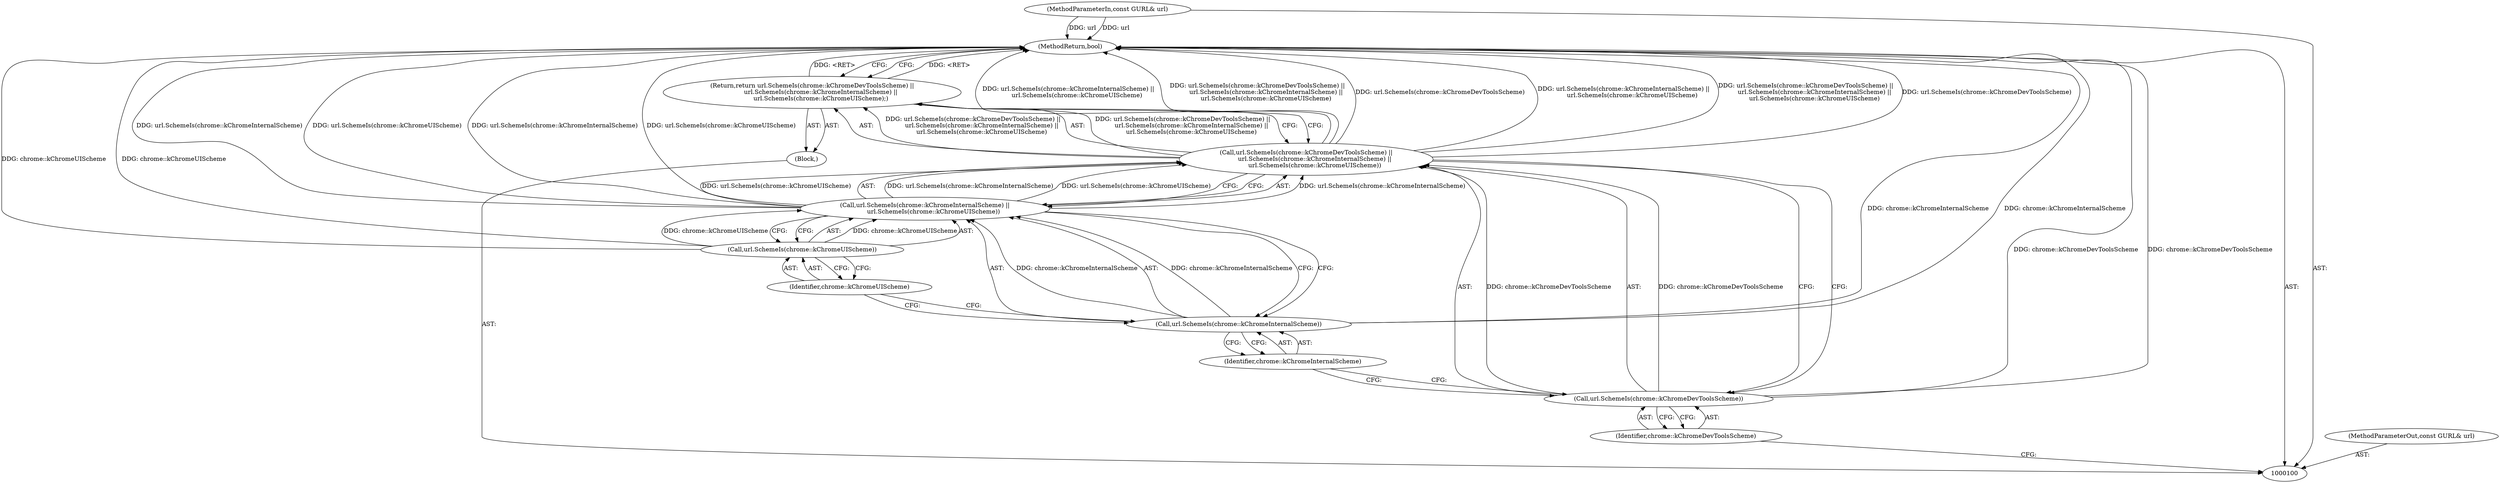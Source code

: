digraph "1_Chrome_744c2a2d90c3c9a33c818e1ea4b7ccb5010663a0_1" {
"1000112" [label="(MethodReturn,bool)"];
"1000101" [label="(MethodParameterIn,const GURL& url)"];
"1000127" [label="(MethodParameterOut,const GURL& url)"];
"1000102" [label="(Block,)"];
"1000103" [label="(Return,return url.SchemeIs(chrome::kChromeDevToolsScheme) ||\n         url.SchemeIs(chrome::kChromeInternalScheme) ||\n         url.SchemeIs(chrome::kChromeUIScheme);)"];
"1000106" [label="(Identifier,chrome::kChromeDevToolsScheme)"];
"1000104" [label="(Call,url.SchemeIs(chrome::kChromeDevToolsScheme) ||\n         url.SchemeIs(chrome::kChromeInternalScheme) ||\n         url.SchemeIs(chrome::kChromeUIScheme))"];
"1000105" [label="(Call,url.SchemeIs(chrome::kChromeDevToolsScheme))"];
"1000109" [label="(Identifier,chrome::kChromeInternalScheme)"];
"1000107" [label="(Call,url.SchemeIs(chrome::kChromeInternalScheme) ||\n         url.SchemeIs(chrome::kChromeUIScheme))"];
"1000108" [label="(Call,url.SchemeIs(chrome::kChromeInternalScheme))"];
"1000111" [label="(Identifier,chrome::kChromeUIScheme)"];
"1000110" [label="(Call,url.SchemeIs(chrome::kChromeUIScheme))"];
"1000112" -> "1000100"  [label="AST: "];
"1000112" -> "1000103"  [label="CFG: "];
"1000103" -> "1000112"  [label="DDG: <RET>"];
"1000107" -> "1000112"  [label="DDG: url.SchemeIs(chrome::kChromeInternalScheme)"];
"1000107" -> "1000112"  [label="DDG: url.SchemeIs(chrome::kChromeUIScheme)"];
"1000104" -> "1000112"  [label="DDG: url.SchemeIs(chrome::kChromeInternalScheme) ||\n         url.SchemeIs(chrome::kChromeUIScheme)"];
"1000104" -> "1000112"  [label="DDG: url.SchemeIs(chrome::kChromeDevToolsScheme) ||\n         url.SchemeIs(chrome::kChromeInternalScheme) ||\n         url.SchemeIs(chrome::kChromeUIScheme)"];
"1000104" -> "1000112"  [label="DDG: url.SchemeIs(chrome::kChromeDevToolsScheme)"];
"1000110" -> "1000112"  [label="DDG: chrome::kChromeUIScheme"];
"1000101" -> "1000112"  [label="DDG: url"];
"1000105" -> "1000112"  [label="DDG: chrome::kChromeDevToolsScheme"];
"1000108" -> "1000112"  [label="DDG: chrome::kChromeInternalScheme"];
"1000101" -> "1000100"  [label="AST: "];
"1000101" -> "1000112"  [label="DDG: url"];
"1000127" -> "1000100"  [label="AST: "];
"1000102" -> "1000100"  [label="AST: "];
"1000103" -> "1000102"  [label="AST: "];
"1000103" -> "1000102"  [label="AST: "];
"1000103" -> "1000104"  [label="CFG: "];
"1000104" -> "1000103"  [label="AST: "];
"1000112" -> "1000103"  [label="CFG: "];
"1000103" -> "1000112"  [label="DDG: <RET>"];
"1000104" -> "1000103"  [label="DDG: url.SchemeIs(chrome::kChromeDevToolsScheme) ||\n         url.SchemeIs(chrome::kChromeInternalScheme) ||\n         url.SchemeIs(chrome::kChromeUIScheme)"];
"1000106" -> "1000105"  [label="AST: "];
"1000106" -> "1000100"  [label="CFG: "];
"1000105" -> "1000106"  [label="CFG: "];
"1000104" -> "1000103"  [label="AST: "];
"1000104" -> "1000105"  [label="CFG: "];
"1000104" -> "1000107"  [label="CFG: "];
"1000105" -> "1000104"  [label="AST: "];
"1000107" -> "1000104"  [label="AST: "];
"1000103" -> "1000104"  [label="CFG: "];
"1000104" -> "1000112"  [label="DDG: url.SchemeIs(chrome::kChromeInternalScheme) ||\n         url.SchemeIs(chrome::kChromeUIScheme)"];
"1000104" -> "1000112"  [label="DDG: url.SchemeIs(chrome::kChromeDevToolsScheme) ||\n         url.SchemeIs(chrome::kChromeInternalScheme) ||\n         url.SchemeIs(chrome::kChromeUIScheme)"];
"1000104" -> "1000112"  [label="DDG: url.SchemeIs(chrome::kChromeDevToolsScheme)"];
"1000104" -> "1000103"  [label="DDG: url.SchemeIs(chrome::kChromeDevToolsScheme) ||\n         url.SchemeIs(chrome::kChromeInternalScheme) ||\n         url.SchemeIs(chrome::kChromeUIScheme)"];
"1000105" -> "1000104"  [label="DDG: chrome::kChromeDevToolsScheme"];
"1000107" -> "1000104"  [label="DDG: url.SchemeIs(chrome::kChromeInternalScheme)"];
"1000107" -> "1000104"  [label="DDG: url.SchemeIs(chrome::kChromeUIScheme)"];
"1000105" -> "1000104"  [label="AST: "];
"1000105" -> "1000106"  [label="CFG: "];
"1000106" -> "1000105"  [label="AST: "];
"1000109" -> "1000105"  [label="CFG: "];
"1000104" -> "1000105"  [label="CFG: "];
"1000105" -> "1000112"  [label="DDG: chrome::kChromeDevToolsScheme"];
"1000105" -> "1000104"  [label="DDG: chrome::kChromeDevToolsScheme"];
"1000109" -> "1000108"  [label="AST: "];
"1000109" -> "1000105"  [label="CFG: "];
"1000108" -> "1000109"  [label="CFG: "];
"1000107" -> "1000104"  [label="AST: "];
"1000107" -> "1000108"  [label="CFG: "];
"1000107" -> "1000110"  [label="CFG: "];
"1000108" -> "1000107"  [label="AST: "];
"1000110" -> "1000107"  [label="AST: "];
"1000104" -> "1000107"  [label="CFG: "];
"1000107" -> "1000112"  [label="DDG: url.SchemeIs(chrome::kChromeInternalScheme)"];
"1000107" -> "1000112"  [label="DDG: url.SchemeIs(chrome::kChromeUIScheme)"];
"1000107" -> "1000104"  [label="DDG: url.SchemeIs(chrome::kChromeInternalScheme)"];
"1000107" -> "1000104"  [label="DDG: url.SchemeIs(chrome::kChromeUIScheme)"];
"1000108" -> "1000107"  [label="DDG: chrome::kChromeInternalScheme"];
"1000110" -> "1000107"  [label="DDG: chrome::kChromeUIScheme"];
"1000108" -> "1000107"  [label="AST: "];
"1000108" -> "1000109"  [label="CFG: "];
"1000109" -> "1000108"  [label="AST: "];
"1000111" -> "1000108"  [label="CFG: "];
"1000107" -> "1000108"  [label="CFG: "];
"1000108" -> "1000112"  [label="DDG: chrome::kChromeInternalScheme"];
"1000108" -> "1000107"  [label="DDG: chrome::kChromeInternalScheme"];
"1000111" -> "1000110"  [label="AST: "];
"1000111" -> "1000108"  [label="CFG: "];
"1000110" -> "1000111"  [label="CFG: "];
"1000110" -> "1000107"  [label="AST: "];
"1000110" -> "1000111"  [label="CFG: "];
"1000111" -> "1000110"  [label="AST: "];
"1000107" -> "1000110"  [label="CFG: "];
"1000110" -> "1000112"  [label="DDG: chrome::kChromeUIScheme"];
"1000110" -> "1000107"  [label="DDG: chrome::kChromeUIScheme"];
}
